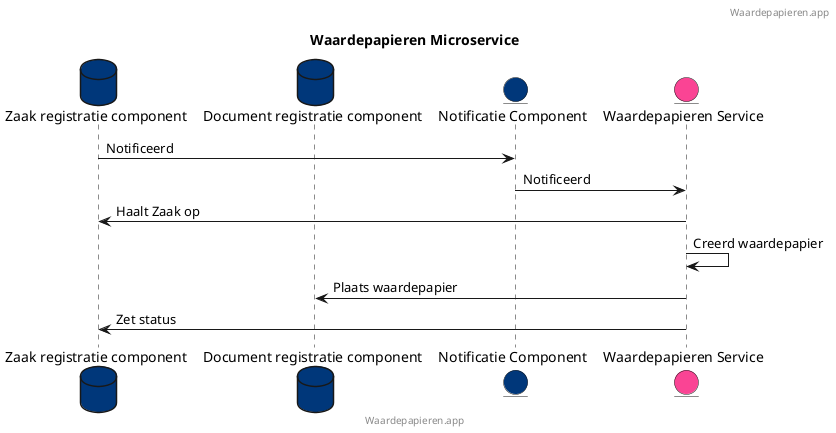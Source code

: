 @startuml
title: Waardepapieren Microservice
footer: Waardepapieren.app
header: Waardepapieren.app
skinparam backgroundColor transparent

database "Zaak registratie component" as ZRC #00377a
database "Document registratie component" as DRC #00377a
entity "Notificatie Component" as NC #00377a
entity "Waardepapieren Service" as WP #fa4494

ZRC -> NC: Notificeerd
NC -> WP: Notificeerd
WP -> ZRC: Haalt Zaak op
WP -> WP: Creerd waardepapier
WP -> DRC: Plaats waardepapier
WP -> ZRC: Zet status

@enduml